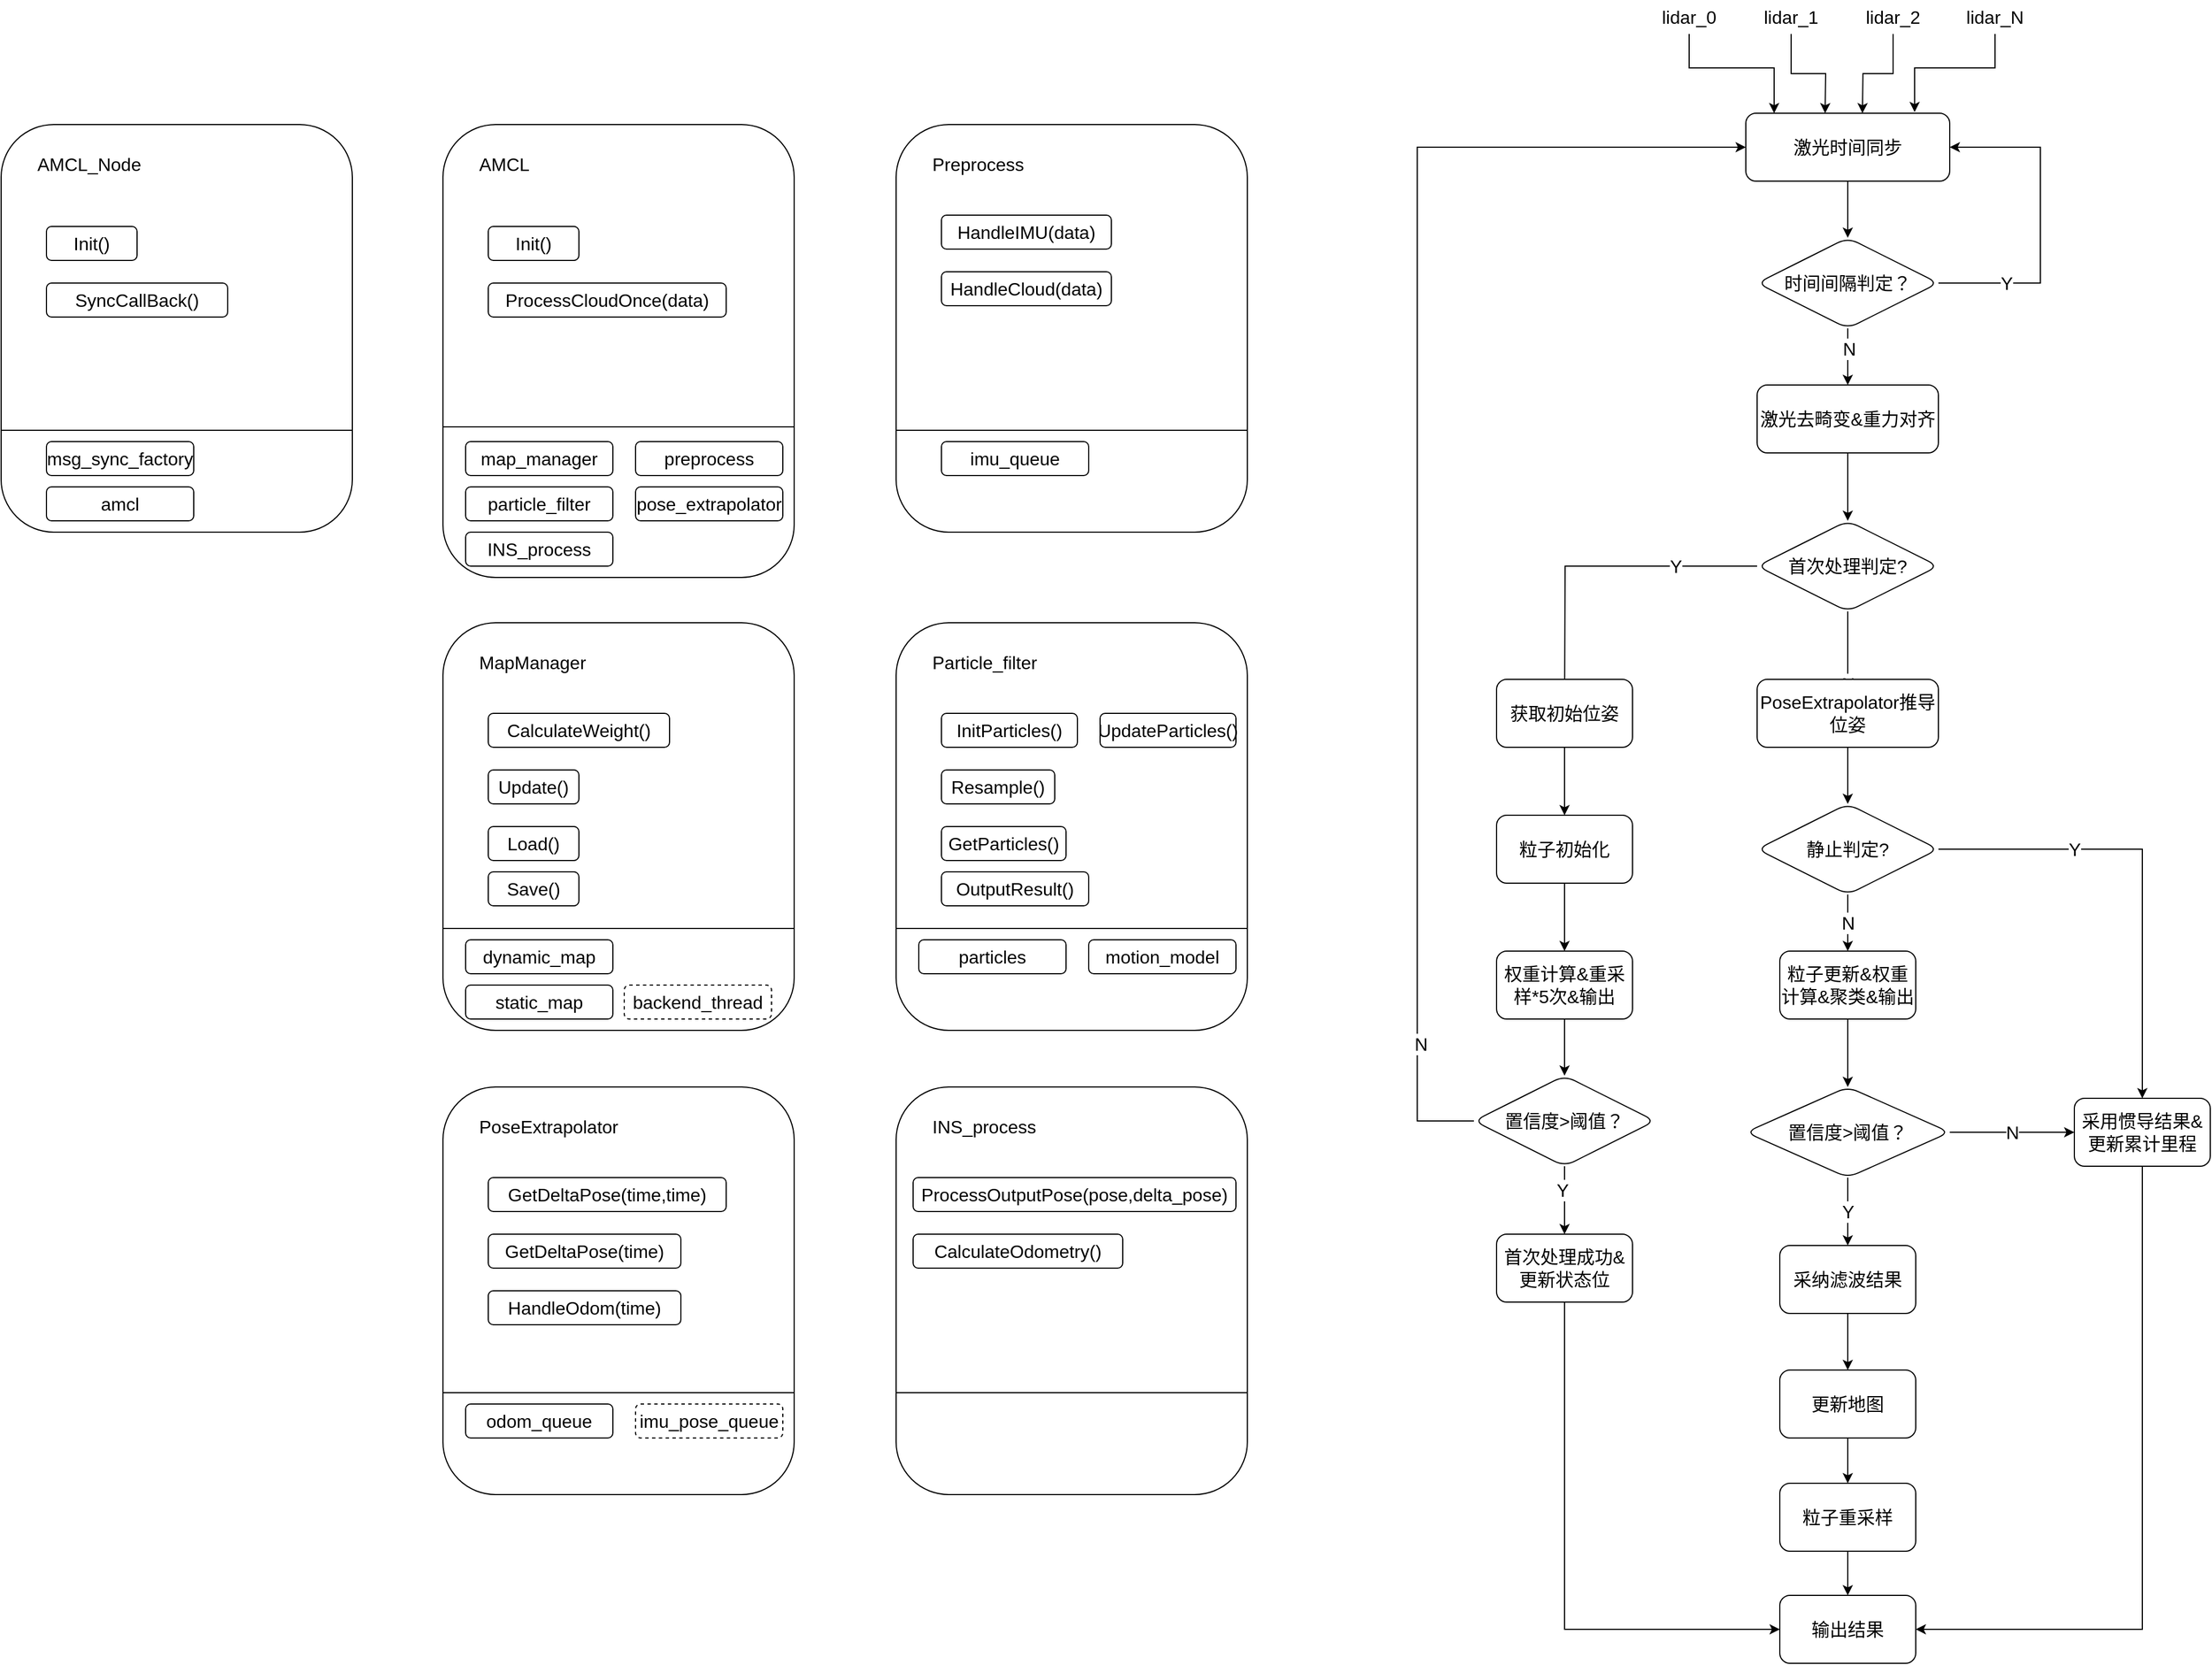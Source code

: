 <mxfile version="20.2.8" type="github">
  <diagram id="vLA9LeoyK69H0D3SBOnJ" name="第 1 页">
    <mxGraphModel dx="4814" dy="1764" grid="1" gridSize="10" guides="1" tooltips="1" connect="1" arrows="1" fold="1" page="1" pageScale="1" pageWidth="827" pageHeight="1169" math="0" shadow="0">
      <root>
        <mxCell id="0" />
        <mxCell id="1" parent="0" />
        <mxCell id="VSq7Juw9Oy_rRh0zbEfc-5" value="" style="edgeStyle=orthogonalEdgeStyle;rounded=0;orthogonalLoop=1;jettySize=auto;html=1;" parent="1" source="GQrafldYf7m0Gzl4z0rZ-1" target="VSq7Juw9Oy_rRh0zbEfc-4" edge="1">
          <mxGeometry relative="1" as="geometry" />
        </mxCell>
        <mxCell id="GQrafldYf7m0Gzl4z0rZ-1" value="&lt;font style=&quot;font-size: 16px;&quot;&gt;激光时间同步&lt;br&gt;&lt;/font&gt;" style="rounded=1;whiteSpace=wrap;html=1;fontSize=16;" parent="1" vertex="1">
          <mxGeometry x="360" y="110" width="180" height="60" as="geometry" />
        </mxCell>
        <mxCell id="GQrafldYf7m0Gzl4z0rZ-6" style="edgeStyle=orthogonalEdgeStyle;rounded=0;orthogonalLoop=1;jettySize=auto;html=1;entryX=0.25;entryY=0;entryDx=0;entryDy=0;fontSize=16;" parent="1" source="GQrafldYf7m0Gzl4z0rZ-2" edge="1">
          <mxGeometry relative="1" as="geometry">
            <mxPoint x="385" y="110" as="targetPoint" />
            <Array as="points">
              <mxPoint x="310" y="70" />
              <mxPoint x="385" y="70" />
            </Array>
          </mxGeometry>
        </mxCell>
        <mxCell id="GQrafldYf7m0Gzl4z0rZ-2" value="lidar_0" style="text;html=1;strokeColor=none;fillColor=none;align=center;verticalAlign=middle;whiteSpace=wrap;rounded=0;fontSize=16;" parent="1" vertex="1">
          <mxGeometry x="280" y="10" width="60" height="30" as="geometry" />
        </mxCell>
        <mxCell id="GQrafldYf7m0Gzl4z0rZ-7" style="edgeStyle=orthogonalEdgeStyle;rounded=0;orthogonalLoop=1;jettySize=auto;html=1;fontSize=16;" parent="1" source="GQrafldYf7m0Gzl4z0rZ-3" edge="1">
          <mxGeometry relative="1" as="geometry">
            <mxPoint x="430" y="110" as="targetPoint" />
          </mxGeometry>
        </mxCell>
        <mxCell id="GQrafldYf7m0Gzl4z0rZ-3" value="lidar_1" style="text;html=1;strokeColor=none;fillColor=none;align=center;verticalAlign=middle;whiteSpace=wrap;rounded=0;fontSize=16;" parent="1" vertex="1">
          <mxGeometry x="370" y="10" width="60" height="30" as="geometry" />
        </mxCell>
        <mxCell id="GQrafldYf7m0Gzl4z0rZ-10" style="edgeStyle=orthogonalEdgeStyle;rounded=0;orthogonalLoop=1;jettySize=auto;html=1;entryX=0.683;entryY=0;entryDx=0;entryDy=0;entryPerimeter=0;fontSize=16;" parent="1" source="GQrafldYf7m0Gzl4z0rZ-4" edge="1">
          <mxGeometry relative="1" as="geometry">
            <mxPoint x="462.94" y="110" as="targetPoint" />
          </mxGeometry>
        </mxCell>
        <mxCell id="GQrafldYf7m0Gzl4z0rZ-4" value="lidar_2" style="text;html=1;strokeColor=none;fillColor=none;align=center;verticalAlign=middle;whiteSpace=wrap;rounded=0;fontSize=16;" parent="1" vertex="1">
          <mxGeometry x="460" y="10" width="60" height="30" as="geometry" />
        </mxCell>
        <mxCell id="GQrafldYf7m0Gzl4z0rZ-11" style="edgeStyle=orthogonalEdgeStyle;rounded=0;orthogonalLoop=1;jettySize=auto;html=1;entryX=0.939;entryY=-0.017;entryDx=0;entryDy=0;entryPerimeter=0;fontSize=16;exitX=0.5;exitY=1;exitDx=0;exitDy=0;" parent="1" source="GQrafldYf7m0Gzl4z0rZ-5" edge="1">
          <mxGeometry relative="1" as="geometry">
            <mxPoint x="509.02" y="108.98" as="targetPoint" />
            <Array as="points">
              <mxPoint x="580" y="70" />
              <mxPoint x="509" y="70" />
            </Array>
          </mxGeometry>
        </mxCell>
        <mxCell id="GQrafldYf7m0Gzl4z0rZ-5" value="lidar_N" style="text;html=1;strokeColor=none;fillColor=none;align=center;verticalAlign=middle;whiteSpace=wrap;rounded=0;fontSize=16;" parent="1" vertex="1">
          <mxGeometry x="550" y="10" width="60" height="30" as="geometry" />
        </mxCell>
        <mxCell id="GQrafldYf7m0Gzl4z0rZ-36" value="" style="edgeStyle=orthogonalEdgeStyle;rounded=0;orthogonalLoop=1;jettySize=auto;html=1;fontSize=16;entryX=0.5;entryY=0;entryDx=0;entryDy=0;" parent="1" source="GQrafldYf7m0Gzl4z0rZ-12" target="VSq7Juw9Oy_rRh0zbEfc-10" edge="1">
          <mxGeometry relative="1" as="geometry" />
        </mxCell>
        <mxCell id="GQrafldYf7m0Gzl4z0rZ-12" value="激光去畸变&amp;amp;重力对齐" style="rounded=1;whiteSpace=wrap;html=1;fontSize=16;" parent="1" vertex="1">
          <mxGeometry x="370" y="350" width="160" height="60" as="geometry" />
        </mxCell>
        <mxCell id="VSq7Juw9Oy_rRh0zbEfc-1" value="" style="edgeStyle=orthogonalEdgeStyle;rounded=0;orthogonalLoop=1;jettySize=auto;html=1;" parent="1" source="GQrafldYf7m0Gzl4z0rZ-17" target="GQrafldYf7m0Gzl4z0rZ-23" edge="1">
          <mxGeometry relative="1" as="geometry" />
        </mxCell>
        <mxCell id="GQrafldYf7m0Gzl4z0rZ-17" value="粒子更新&amp;amp;权重计算&amp;amp;聚类&amp;amp;输出" style="rounded=1;whiteSpace=wrap;html=1;fontSize=16;" parent="1" vertex="1">
          <mxGeometry x="390" y="850" width="120" height="60" as="geometry" />
        </mxCell>
        <mxCell id="VSq7Juw9Oy_rRh0zbEfc-3" value="" style="edgeStyle=orthogonalEdgeStyle;rounded=0;orthogonalLoop=1;jettySize=auto;html=1;" parent="1" source="GQrafldYf7m0Gzl4z0rZ-19" target="GQrafldYf7m0Gzl4z0rZ-31" edge="1">
          <mxGeometry relative="1" as="geometry" />
        </mxCell>
        <mxCell id="GQrafldYf7m0Gzl4z0rZ-19" value="粒子重采样" style="rounded=1;whiteSpace=wrap;html=1;fontSize=16;" parent="1" vertex="1">
          <mxGeometry x="390" y="1320" width="120" height="60" as="geometry" />
        </mxCell>
        <mxCell id="GQrafldYf7m0Gzl4z0rZ-26" value="Y" style="edgeStyle=orthogonalEdgeStyle;rounded=0;orthogonalLoop=1;jettySize=auto;html=1;fontSize=16;" parent="1" source="GQrafldYf7m0Gzl4z0rZ-23" target="GQrafldYf7m0Gzl4z0rZ-25" edge="1">
          <mxGeometry relative="1" as="geometry" />
        </mxCell>
        <mxCell id="GQrafldYf7m0Gzl4z0rZ-28" value="N" style="edgeStyle=orthogonalEdgeStyle;rounded=0;orthogonalLoop=1;jettySize=auto;html=1;fontSize=16;" parent="1" source="GQrafldYf7m0Gzl4z0rZ-23" target="GQrafldYf7m0Gzl4z0rZ-27" edge="1">
          <mxGeometry relative="1" as="geometry" />
        </mxCell>
        <mxCell id="GQrafldYf7m0Gzl4z0rZ-23" value="置信度&amp;gt;阈值？" style="rhombus;whiteSpace=wrap;html=1;fontSize=16;rounded=1;" parent="1" vertex="1">
          <mxGeometry x="360" y="970" width="180" height="80" as="geometry" />
        </mxCell>
        <mxCell id="GQrafldYf7m0Gzl4z0rZ-30" value="" style="edgeStyle=orthogonalEdgeStyle;rounded=0;orthogonalLoop=1;jettySize=auto;html=1;fontSize=16;" parent="1" source="GQrafldYf7m0Gzl4z0rZ-25" target="GQrafldYf7m0Gzl4z0rZ-29" edge="1">
          <mxGeometry relative="1" as="geometry" />
        </mxCell>
        <mxCell id="GQrafldYf7m0Gzl4z0rZ-25" value="采纳滤波结果" style="whiteSpace=wrap;html=1;fontSize=16;rounded=1;" parent="1" vertex="1">
          <mxGeometry x="390" y="1110" width="120" height="60" as="geometry" />
        </mxCell>
        <mxCell id="GQrafldYf7m0Gzl4z0rZ-33" style="edgeStyle=orthogonalEdgeStyle;rounded=0;orthogonalLoop=1;jettySize=auto;html=1;fontSize=16;entryX=1;entryY=0.5;entryDx=0;entryDy=0;" parent="1" source="GQrafldYf7m0Gzl4z0rZ-27" target="GQrafldYf7m0Gzl4z0rZ-31" edge="1">
          <mxGeometry relative="1" as="geometry">
            <Array as="points">
              <mxPoint x="710" y="1449" />
            </Array>
            <mxPoint x="600" y="1490" as="targetPoint" />
          </mxGeometry>
        </mxCell>
        <mxCell id="GQrafldYf7m0Gzl4z0rZ-27" value="采用惯导结果&amp;amp;更新累计里程" style="whiteSpace=wrap;html=1;fontSize=16;rounded=1;" parent="1" vertex="1">
          <mxGeometry x="650" y="980" width="120" height="60" as="geometry" />
        </mxCell>
        <mxCell id="VSq7Juw9Oy_rRh0zbEfc-2" value="" style="edgeStyle=orthogonalEdgeStyle;rounded=0;orthogonalLoop=1;jettySize=auto;html=1;" parent="1" source="GQrafldYf7m0Gzl4z0rZ-29" target="GQrafldYf7m0Gzl4z0rZ-19" edge="1">
          <mxGeometry relative="1" as="geometry" />
        </mxCell>
        <mxCell id="GQrafldYf7m0Gzl4z0rZ-29" value="更新地图" style="whiteSpace=wrap;html=1;fontSize=16;rounded=1;" parent="1" vertex="1">
          <mxGeometry x="390" y="1220" width="120" height="60" as="geometry" />
        </mxCell>
        <mxCell id="GQrafldYf7m0Gzl4z0rZ-31" value="输出结果" style="whiteSpace=wrap;html=1;fontSize=16;rounded=1;" parent="1" vertex="1">
          <mxGeometry x="390" y="1419" width="120" height="60" as="geometry" />
        </mxCell>
        <mxCell id="GQrafldYf7m0Gzl4z0rZ-37" value="N" style="edgeStyle=orthogonalEdgeStyle;rounded=0;orthogonalLoop=1;jettySize=auto;html=1;fontSize=16;" parent="1" source="GQrafldYf7m0Gzl4z0rZ-35" target="GQrafldYf7m0Gzl4z0rZ-17" edge="1">
          <mxGeometry relative="1" as="geometry" />
        </mxCell>
        <mxCell id="GQrafldYf7m0Gzl4z0rZ-38" value="Y" style="edgeStyle=orthogonalEdgeStyle;rounded=0;orthogonalLoop=1;jettySize=auto;html=1;entryX=0.5;entryY=0;entryDx=0;entryDy=0;fontSize=16;exitX=1;exitY=0.5;exitDx=0;exitDy=0;" parent="1" source="GQrafldYf7m0Gzl4z0rZ-35" target="GQrafldYf7m0Gzl4z0rZ-27" edge="1">
          <mxGeometry x="-0.4" relative="1" as="geometry">
            <Array as="points">
              <mxPoint x="710" y="760" />
            </Array>
            <mxPoint as="offset" />
          </mxGeometry>
        </mxCell>
        <mxCell id="GQrafldYf7m0Gzl4z0rZ-35" value="静止判定?" style="rhombus;whiteSpace=wrap;html=1;fontSize=16;rounded=1;" parent="1" vertex="1">
          <mxGeometry x="370" y="720" width="160" height="80" as="geometry" />
        </mxCell>
        <mxCell id="VSq7Juw9Oy_rRh0zbEfc-6" style="edgeStyle=orthogonalEdgeStyle;rounded=0;orthogonalLoop=1;jettySize=auto;html=1;entryX=1;entryY=0.5;entryDx=0;entryDy=0;exitX=1;exitY=0.5;exitDx=0;exitDy=0;" parent="1" source="VSq7Juw9Oy_rRh0zbEfc-4" target="GQrafldYf7m0Gzl4z0rZ-1" edge="1">
          <mxGeometry relative="1" as="geometry">
            <mxPoint x="610" y="260" as="targetPoint" />
            <Array as="points">
              <mxPoint x="620" y="260" />
              <mxPoint x="620" y="140" />
            </Array>
          </mxGeometry>
        </mxCell>
        <mxCell id="VSq7Juw9Oy_rRh0zbEfc-7" value="Y" style="edgeLabel;html=1;align=center;verticalAlign=middle;resizable=0;points=[];fontSize=16;" parent="VSq7Juw9Oy_rRh0zbEfc-6" vertex="1" connectable="0">
          <mxGeometry x="-0.267" y="-1" relative="1" as="geometry">
            <mxPoint x="-31" y="16" as="offset" />
          </mxGeometry>
        </mxCell>
        <mxCell id="VSq7Juw9Oy_rRh0zbEfc-8" value="" style="edgeStyle=orthogonalEdgeStyle;rounded=0;orthogonalLoop=1;jettySize=auto;html=1;fontSize=16;" parent="1" source="VSq7Juw9Oy_rRh0zbEfc-4" target="GQrafldYf7m0Gzl4z0rZ-12" edge="1">
          <mxGeometry relative="1" as="geometry" />
        </mxCell>
        <mxCell id="VSq7Juw9Oy_rRh0zbEfc-9" value="N" style="edgeLabel;html=1;align=center;verticalAlign=middle;resizable=0;points=[];fontSize=16;" parent="VSq7Juw9Oy_rRh0zbEfc-8" vertex="1" connectable="0">
          <mxGeometry x="-0.296" y="1" relative="1" as="geometry">
            <mxPoint as="offset" />
          </mxGeometry>
        </mxCell>
        <mxCell id="VSq7Juw9Oy_rRh0zbEfc-4" value="时间间隔判定？" style="rhombus;whiteSpace=wrap;html=1;fontSize=16;rounded=1;" parent="1" vertex="1">
          <mxGeometry x="370" y="220" width="160" height="80" as="geometry" />
        </mxCell>
        <mxCell id="VSq7Juw9Oy_rRh0zbEfc-13" style="edgeStyle=orthogonalEdgeStyle;rounded=0;orthogonalLoop=1;jettySize=auto;html=1;fontSize=16;" parent="1" source="VSq7Juw9Oy_rRh0zbEfc-10" edge="1">
          <mxGeometry relative="1" as="geometry">
            <mxPoint x="200.0" y="640" as="targetPoint" />
          </mxGeometry>
        </mxCell>
        <mxCell id="VSq7Juw9Oy_rRh0zbEfc-16" value="Y" style="edgeLabel;html=1;align=center;verticalAlign=middle;resizable=0;points=[];fontSize=16;" parent="VSq7Juw9Oy_rRh0zbEfc-13" vertex="1" connectable="0">
          <mxGeometry x="-0.52" relative="1" as="geometry">
            <mxPoint as="offset" />
          </mxGeometry>
        </mxCell>
        <mxCell id="VSq7Juw9Oy_rRh0zbEfc-14" value="" style="edgeStyle=orthogonalEdgeStyle;rounded=0;orthogonalLoop=1;jettySize=auto;html=1;fontSize=16;" parent="1" source="VSq7Juw9Oy_rRh0zbEfc-10" target="GQrafldYf7m0Gzl4z0rZ-35" edge="1">
          <mxGeometry relative="1" as="geometry" />
        </mxCell>
        <mxCell id="VSq7Juw9Oy_rRh0zbEfc-15" value="N" style="edgeLabel;html=1;align=center;verticalAlign=middle;resizable=0;points=[];fontSize=16;" parent="VSq7Juw9Oy_rRh0zbEfc-14" vertex="1" connectable="0">
          <mxGeometry x="-0.246" relative="1" as="geometry">
            <mxPoint as="offset" />
          </mxGeometry>
        </mxCell>
        <mxCell id="VSq7Juw9Oy_rRh0zbEfc-10" value="首次处理判定?" style="rhombus;whiteSpace=wrap;html=1;fontSize=16;rounded=1;" parent="1" vertex="1">
          <mxGeometry x="370" y="470" width="160" height="80" as="geometry" />
        </mxCell>
        <mxCell id="VSq7Juw9Oy_rRh0zbEfc-19" value="" style="edgeStyle=orthogonalEdgeStyle;rounded=0;orthogonalLoop=1;jettySize=auto;html=1;fontSize=16;" parent="1" source="VSq7Juw9Oy_rRh0zbEfc-17" target="VSq7Juw9Oy_rRh0zbEfc-18" edge="1">
          <mxGeometry relative="1" as="geometry" />
        </mxCell>
        <mxCell id="VSq7Juw9Oy_rRh0zbEfc-17" value="获取初始位姿" style="rounded=1;whiteSpace=wrap;html=1;fontSize=16;" parent="1" vertex="1">
          <mxGeometry x="140" y="610" width="120" height="60" as="geometry" />
        </mxCell>
        <mxCell id="VSq7Juw9Oy_rRh0zbEfc-21" value="" style="edgeStyle=orthogonalEdgeStyle;rounded=0;orthogonalLoop=1;jettySize=auto;html=1;fontSize=16;" parent="1" source="VSq7Juw9Oy_rRh0zbEfc-18" target="VSq7Juw9Oy_rRh0zbEfc-20" edge="1">
          <mxGeometry relative="1" as="geometry" />
        </mxCell>
        <mxCell id="VSq7Juw9Oy_rRh0zbEfc-18" value="粒子初始化" style="rounded=1;whiteSpace=wrap;html=1;fontSize=16;" parent="1" vertex="1">
          <mxGeometry x="140" y="730" width="120" height="60" as="geometry" />
        </mxCell>
        <mxCell id="VSq7Juw9Oy_rRh0zbEfc-23" value="" style="edgeStyle=orthogonalEdgeStyle;rounded=0;orthogonalLoop=1;jettySize=auto;html=1;fontSize=16;" parent="1" source="VSq7Juw9Oy_rRh0zbEfc-20" target="VSq7Juw9Oy_rRh0zbEfc-22" edge="1">
          <mxGeometry relative="1" as="geometry" />
        </mxCell>
        <mxCell id="VSq7Juw9Oy_rRh0zbEfc-20" value="权重计算&amp;amp;重采样*5次&amp;amp;输出" style="rounded=1;whiteSpace=wrap;html=1;fontSize=16;" parent="1" vertex="1">
          <mxGeometry x="140" y="850" width="120" height="60" as="geometry" />
        </mxCell>
        <mxCell id="VSq7Juw9Oy_rRh0zbEfc-26" value="" style="edgeStyle=orthogonalEdgeStyle;rounded=0;orthogonalLoop=1;jettySize=auto;html=1;fontSize=16;" parent="1" source="VSq7Juw9Oy_rRh0zbEfc-22" target="VSq7Juw9Oy_rRh0zbEfc-25" edge="1">
          <mxGeometry relative="1" as="geometry" />
        </mxCell>
        <mxCell id="VSq7Juw9Oy_rRh0zbEfc-28" value="Y" style="edgeLabel;html=1;align=center;verticalAlign=middle;resizable=0;points=[];fontSize=16;" parent="VSq7Juw9Oy_rRh0zbEfc-26" vertex="1" connectable="0">
          <mxGeometry x="-0.294" y="-2" relative="1" as="geometry">
            <mxPoint as="offset" />
          </mxGeometry>
        </mxCell>
        <mxCell id="VSq7Juw9Oy_rRh0zbEfc-29" style="edgeStyle=orthogonalEdgeStyle;rounded=0;orthogonalLoop=1;jettySize=auto;html=1;entryX=0;entryY=0.5;entryDx=0;entryDy=0;fontSize=16;" parent="1" source="VSq7Juw9Oy_rRh0zbEfc-22" target="GQrafldYf7m0Gzl4z0rZ-1" edge="1">
          <mxGeometry relative="1" as="geometry">
            <Array as="points">
              <mxPoint x="70" y="1000" />
              <mxPoint x="70" y="140" />
            </Array>
          </mxGeometry>
        </mxCell>
        <mxCell id="VSq7Juw9Oy_rRh0zbEfc-30" value="N" style="edgeLabel;html=1;align=center;verticalAlign=middle;resizable=0;points=[];fontSize=16;" parent="VSq7Juw9Oy_rRh0zbEfc-29" vertex="1" connectable="0">
          <mxGeometry x="-0.803" y="-3" relative="1" as="geometry">
            <mxPoint as="offset" />
          </mxGeometry>
        </mxCell>
        <mxCell id="VSq7Juw9Oy_rRh0zbEfc-22" value="置信度&amp;gt;阈值？" style="rhombus;whiteSpace=wrap;html=1;fontSize=16;rounded=1;" parent="1" vertex="1">
          <mxGeometry x="120" y="960" width="160" height="80" as="geometry" />
        </mxCell>
        <mxCell id="VSq7Juw9Oy_rRh0zbEfc-27" style="edgeStyle=orthogonalEdgeStyle;rounded=0;orthogonalLoop=1;jettySize=auto;html=1;entryX=0;entryY=0.5;entryDx=0;entryDy=0;fontSize=16;" parent="1" source="VSq7Juw9Oy_rRh0zbEfc-25" target="GQrafldYf7m0Gzl4z0rZ-31" edge="1">
          <mxGeometry relative="1" as="geometry">
            <Array as="points">
              <mxPoint x="200" y="1449" />
            </Array>
          </mxGeometry>
        </mxCell>
        <mxCell id="VSq7Juw9Oy_rRh0zbEfc-25" value="首次处理成功&amp;amp;更新状态位" style="whiteSpace=wrap;html=1;fontSize=16;rounded=1;" parent="1" vertex="1">
          <mxGeometry x="140" y="1100" width="120" height="60" as="geometry" />
        </mxCell>
        <mxCell id="VSq7Juw9Oy_rRh0zbEfc-33" value="PoseExtrapolator推导位姿" style="rounded=1;whiteSpace=wrap;html=1;fontSize=16;" parent="1" vertex="1">
          <mxGeometry x="370" y="610" width="160" height="60" as="geometry" />
        </mxCell>
        <mxCell id="ih4_4jtUV-2hC5M61OYv-1" value="" style="rounded=1;whiteSpace=wrap;html=1;align=left;verticalAlign=top;fillColor=none;" vertex="1" parent="1">
          <mxGeometry x="-1180" y="120" width="310" height="360" as="geometry" />
        </mxCell>
        <mxCell id="ih4_4jtUV-2hC5M61OYv-2" value="" style="rounded=1;whiteSpace=wrap;html=1;align=left;verticalAlign=top;fillColor=none;" vertex="1" parent="1">
          <mxGeometry x="-790" y="120" width="310" height="400" as="geometry" />
        </mxCell>
        <mxCell id="ih4_4jtUV-2hC5M61OYv-3" value="AMCL" style="text;html=1;strokeColor=none;fillColor=none;align=left;verticalAlign=middle;whiteSpace=wrap;rounded=0;fontSize=16;" vertex="1" parent="1">
          <mxGeometry x="-760" y="140" width="110" height="30" as="geometry" />
        </mxCell>
        <mxCell id="ih4_4jtUV-2hC5M61OYv-4" value="Init()" style="rounded=1;whiteSpace=wrap;html=1;fontSize=16;fillColor=none;" vertex="1" parent="1">
          <mxGeometry x="-750" y="210" width="80" height="30" as="geometry" />
        </mxCell>
        <mxCell id="ih4_4jtUV-2hC5M61OYv-5" value="ProcessCloudOnce(data)" style="rounded=1;whiteSpace=wrap;html=1;fontSize=16;fillColor=none;" vertex="1" parent="1">
          <mxGeometry x="-750" y="260" width="210" height="30" as="geometry" />
        </mxCell>
        <mxCell id="ih4_4jtUV-2hC5M61OYv-6" value="" style="endArrow=none;html=1;rounded=0;fontSize=16;entryX=1;entryY=0.75;entryDx=0;entryDy=0;exitX=0;exitY=0.75;exitDx=0;exitDy=0;" edge="1" parent="1">
          <mxGeometry width="50" height="50" relative="1" as="geometry">
            <mxPoint x="-790" y="387" as="sourcePoint" />
            <mxPoint x="-480" y="387" as="targetPoint" />
          </mxGeometry>
        </mxCell>
        <mxCell id="ih4_4jtUV-2hC5M61OYv-7" value="" style="rounded=1;whiteSpace=wrap;html=1;align=left;verticalAlign=top;fillColor=none;" vertex="1" parent="1">
          <mxGeometry x="-790" y="560" width="310" height="360" as="geometry" />
        </mxCell>
        <mxCell id="ih4_4jtUV-2hC5M61OYv-8" value="MapManager" style="text;html=1;strokeColor=none;fillColor=none;align=left;verticalAlign=middle;whiteSpace=wrap;rounded=0;fontSize=16;" vertex="1" parent="1">
          <mxGeometry x="-760" y="580" width="110" height="30" as="geometry" />
        </mxCell>
        <mxCell id="ih4_4jtUV-2hC5M61OYv-9" value="CalculateWeight()" style="rounded=1;whiteSpace=wrap;html=1;fontSize=16;fillColor=none;" vertex="1" parent="1">
          <mxGeometry x="-750" y="640" width="160" height="30" as="geometry" />
        </mxCell>
        <mxCell id="ih4_4jtUV-2hC5M61OYv-10" value="Update()" style="rounded=1;whiteSpace=wrap;html=1;fontSize=16;fillColor=none;" vertex="1" parent="1">
          <mxGeometry x="-750" y="690" width="80" height="30" as="geometry" />
        </mxCell>
        <mxCell id="ih4_4jtUV-2hC5M61OYv-11" value="" style="endArrow=none;html=1;rounded=0;fontSize=16;entryX=1;entryY=0.75;entryDx=0;entryDy=0;exitX=0;exitY=0.75;exitDx=0;exitDy=0;" edge="1" parent="1" source="ih4_4jtUV-2hC5M61OYv-7" target="ih4_4jtUV-2hC5M61OYv-7">
          <mxGeometry width="50" height="50" relative="1" as="geometry">
            <mxPoint x="-760" y="800" as="sourcePoint" />
            <mxPoint x="-740" y="750" as="targetPoint" />
          </mxGeometry>
        </mxCell>
        <mxCell id="ih4_4jtUV-2hC5M61OYv-12" value="dynamic_map" style="rounded=1;whiteSpace=wrap;html=1;fontSize=16;fillColor=none;" vertex="1" parent="1">
          <mxGeometry x="-770" y="840" width="130" height="30" as="geometry" />
        </mxCell>
        <mxCell id="ih4_4jtUV-2hC5M61OYv-13" value="static_map" style="rounded=1;whiteSpace=wrap;html=1;fontSize=16;fillColor=none;" vertex="1" parent="1">
          <mxGeometry x="-770" y="880" width="130" height="30" as="geometry" />
        </mxCell>
        <mxCell id="ih4_4jtUV-2hC5M61OYv-14" value="Load()" style="rounded=1;whiteSpace=wrap;html=1;fontSize=16;fillColor=none;" vertex="1" parent="1">
          <mxGeometry x="-750" y="740" width="80" height="30" as="geometry" />
        </mxCell>
        <mxCell id="ih4_4jtUV-2hC5M61OYv-15" value="Save()" style="rounded=1;whiteSpace=wrap;html=1;fontSize=16;fillColor=none;" vertex="1" parent="1">
          <mxGeometry x="-750" y="780" width="80" height="30" as="geometry" />
        </mxCell>
        <mxCell id="ih4_4jtUV-2hC5M61OYv-16" value="" style="rounded=1;whiteSpace=wrap;html=1;align=left;verticalAlign=top;fillColor=none;" vertex="1" parent="1">
          <mxGeometry x="-390" y="120" width="310" height="360" as="geometry" />
        </mxCell>
        <mxCell id="ih4_4jtUV-2hC5M61OYv-17" value="Preprocess" style="text;html=1;strokeColor=none;fillColor=none;align=left;verticalAlign=middle;whiteSpace=wrap;rounded=0;fontSize=16;" vertex="1" parent="1">
          <mxGeometry x="-360" y="140" width="110" height="30" as="geometry" />
        </mxCell>
        <mxCell id="ih4_4jtUV-2hC5M61OYv-18" value="" style="endArrow=none;html=1;rounded=0;fontSize=16;entryX=1;entryY=0.75;entryDx=0;entryDy=0;exitX=0;exitY=0.75;exitDx=0;exitDy=0;" edge="1" parent="1" source="ih4_4jtUV-2hC5M61OYv-16" target="ih4_4jtUV-2hC5M61OYv-16">
          <mxGeometry width="50" height="50" relative="1" as="geometry">
            <mxPoint x="-360" y="360" as="sourcePoint" />
            <mxPoint x="-340" y="310" as="targetPoint" />
          </mxGeometry>
        </mxCell>
        <mxCell id="ih4_4jtUV-2hC5M61OYv-19" value="msg_sync_factory" style="rounded=1;whiteSpace=wrap;html=1;fontSize=16;fillColor=none;" vertex="1" parent="1">
          <mxGeometry x="-1140" y="400" width="130" height="30" as="geometry" />
        </mxCell>
        <mxCell id="ih4_4jtUV-2hC5M61OYv-20" value="imu_queue" style="rounded=1;whiteSpace=wrap;html=1;fontSize=16;fillColor=none;" vertex="1" parent="1">
          <mxGeometry x="-350" y="400" width="130" height="30" as="geometry" />
        </mxCell>
        <mxCell id="ih4_4jtUV-2hC5M61OYv-21" value="AMCL_Node" style="text;html=1;strokeColor=none;fillColor=none;align=left;verticalAlign=middle;whiteSpace=wrap;rounded=0;fontSize=16;" vertex="1" parent="1">
          <mxGeometry x="-1150" y="140" width="110" height="30" as="geometry" />
        </mxCell>
        <mxCell id="ih4_4jtUV-2hC5M61OYv-22" value="Init()" style="rounded=1;whiteSpace=wrap;html=1;fontSize=16;fillColor=none;" vertex="1" parent="1">
          <mxGeometry x="-1140" y="210" width="80" height="30" as="geometry" />
        </mxCell>
        <mxCell id="ih4_4jtUV-2hC5M61OYv-23" value="" style="endArrow=none;html=1;rounded=0;fontSize=16;entryX=1;entryY=0.75;entryDx=0;entryDy=0;exitX=0;exitY=0.75;exitDx=0;exitDy=0;" edge="1" parent="1" source="ih4_4jtUV-2hC5M61OYv-1" target="ih4_4jtUV-2hC5M61OYv-1">
          <mxGeometry width="50" height="50" relative="1" as="geometry">
            <mxPoint x="-1150" y="360" as="sourcePoint" />
            <mxPoint x="-1130" y="310" as="targetPoint" />
          </mxGeometry>
        </mxCell>
        <mxCell id="ih4_4jtUV-2hC5M61OYv-24" value="amcl" style="rounded=1;whiteSpace=wrap;html=1;fontSize=16;fillColor=none;" vertex="1" parent="1">
          <mxGeometry x="-1140" y="440" width="130" height="30" as="geometry" />
        </mxCell>
        <mxCell id="ih4_4jtUV-2hC5M61OYv-25" value="SyncCallBack()" style="rounded=1;whiteSpace=wrap;html=1;fontSize=16;fillColor=none;" vertex="1" parent="1">
          <mxGeometry x="-1140" y="260" width="160" height="30" as="geometry" />
        </mxCell>
        <mxCell id="ih4_4jtUV-2hC5M61OYv-26" value="HandleIMU(data)" style="rounded=1;whiteSpace=wrap;html=1;fontSize=16;fillColor=none;" vertex="1" parent="1">
          <mxGeometry x="-350" y="200" width="150" height="30" as="geometry" />
        </mxCell>
        <mxCell id="ih4_4jtUV-2hC5M61OYv-27" value="HandleCloud(data)" style="rounded=1;whiteSpace=wrap;html=1;fontSize=16;fillColor=none;" vertex="1" parent="1">
          <mxGeometry x="-350" y="250" width="150" height="30" as="geometry" />
        </mxCell>
        <mxCell id="ih4_4jtUV-2hC5M61OYv-28" value="map_manager" style="rounded=1;whiteSpace=wrap;html=1;fontSize=16;fillColor=none;" vertex="1" parent="1">
          <mxGeometry x="-770" y="400" width="130" height="30" as="geometry" />
        </mxCell>
        <mxCell id="ih4_4jtUV-2hC5M61OYv-29" value="preprocess" style="rounded=1;whiteSpace=wrap;html=1;fontSize=16;fillColor=none;" vertex="1" parent="1">
          <mxGeometry x="-620" y="400" width="130" height="30" as="geometry" />
        </mxCell>
        <mxCell id="ih4_4jtUV-2hC5M61OYv-30" value="particle_filter" style="rounded=1;whiteSpace=wrap;html=1;fontSize=16;fillColor=none;" vertex="1" parent="1">
          <mxGeometry x="-770" y="440" width="130" height="30" as="geometry" />
        </mxCell>
        <mxCell id="ih4_4jtUV-2hC5M61OYv-31" value="pose_extrapolator" style="rounded=1;whiteSpace=wrap;html=1;fontSize=16;fillColor=none;" vertex="1" parent="1">
          <mxGeometry x="-620" y="440" width="130" height="30" as="geometry" />
        </mxCell>
        <mxCell id="ih4_4jtUV-2hC5M61OYv-32" value="INS_process" style="rounded=1;whiteSpace=wrap;html=1;fontSize=16;fillColor=none;" vertex="1" parent="1">
          <mxGeometry x="-770" y="480" width="130" height="30" as="geometry" />
        </mxCell>
        <mxCell id="ih4_4jtUV-2hC5M61OYv-33" value="backend_thread" style="rounded=1;whiteSpace=wrap;html=1;fontSize=16;fillColor=none;dashed=1;" vertex="1" parent="1">
          <mxGeometry x="-630" y="880" width="130" height="30" as="geometry" />
        </mxCell>
        <mxCell id="ih4_4jtUV-2hC5M61OYv-34" value="" style="rounded=1;whiteSpace=wrap;html=1;align=left;verticalAlign=top;fillColor=none;" vertex="1" parent="1">
          <mxGeometry x="-390" y="560" width="310" height="360" as="geometry" />
        </mxCell>
        <mxCell id="ih4_4jtUV-2hC5M61OYv-35" value="Particle_filter" style="text;html=1;strokeColor=none;fillColor=none;align=left;verticalAlign=middle;whiteSpace=wrap;rounded=0;fontSize=16;" vertex="1" parent="1">
          <mxGeometry x="-360" y="580" width="110" height="30" as="geometry" />
        </mxCell>
        <mxCell id="ih4_4jtUV-2hC5M61OYv-36" value="InitParticles()" style="rounded=1;whiteSpace=wrap;html=1;fontSize=16;fillColor=none;" vertex="1" parent="1">
          <mxGeometry x="-350" y="640" width="120" height="30" as="geometry" />
        </mxCell>
        <mxCell id="ih4_4jtUV-2hC5M61OYv-37" value="Resample()" style="rounded=1;whiteSpace=wrap;html=1;fontSize=16;fillColor=none;" vertex="1" parent="1">
          <mxGeometry x="-350" y="690" width="100" height="30" as="geometry" />
        </mxCell>
        <mxCell id="ih4_4jtUV-2hC5M61OYv-38" value="" style="endArrow=none;html=1;rounded=0;fontSize=16;entryX=1;entryY=0.75;entryDx=0;entryDy=0;exitX=0;exitY=0.75;exitDx=0;exitDy=0;" edge="1" parent="1" source="ih4_4jtUV-2hC5M61OYv-34" target="ih4_4jtUV-2hC5M61OYv-34">
          <mxGeometry width="50" height="50" relative="1" as="geometry">
            <mxPoint x="-360" y="800" as="sourcePoint" />
            <mxPoint x="-340" y="750" as="targetPoint" />
          </mxGeometry>
        </mxCell>
        <mxCell id="ih4_4jtUV-2hC5M61OYv-39" value="particles" style="rounded=1;whiteSpace=wrap;html=1;fontSize=16;fillColor=none;" vertex="1" parent="1">
          <mxGeometry x="-370" y="840" width="130" height="30" as="geometry" />
        </mxCell>
        <mxCell id="ih4_4jtUV-2hC5M61OYv-40" value="GetParticles()" style="rounded=1;whiteSpace=wrap;html=1;fontSize=16;fillColor=none;" vertex="1" parent="1">
          <mxGeometry x="-350" y="740" width="110" height="30" as="geometry" />
        </mxCell>
        <mxCell id="ih4_4jtUV-2hC5M61OYv-41" value="OutputResult()" style="rounded=1;whiteSpace=wrap;html=1;fontSize=16;fillColor=none;" vertex="1" parent="1">
          <mxGeometry x="-350" y="780" width="130" height="30" as="geometry" />
        </mxCell>
        <mxCell id="ih4_4jtUV-2hC5M61OYv-42" value="UpdateParticles()" style="rounded=1;whiteSpace=wrap;html=1;fontSize=16;fillColor=none;" vertex="1" parent="1">
          <mxGeometry x="-210" y="640" width="120" height="30" as="geometry" />
        </mxCell>
        <mxCell id="ih4_4jtUV-2hC5M61OYv-43" value="motion_model" style="rounded=1;whiteSpace=wrap;html=1;fontSize=16;fillColor=none;" vertex="1" parent="1">
          <mxGeometry x="-220" y="840" width="130" height="30" as="geometry" />
        </mxCell>
        <mxCell id="ih4_4jtUV-2hC5M61OYv-44" value="" style="rounded=1;whiteSpace=wrap;html=1;align=left;verticalAlign=top;fillColor=none;" vertex="1" parent="1">
          <mxGeometry x="-790" y="970" width="310" height="360" as="geometry" />
        </mxCell>
        <mxCell id="ih4_4jtUV-2hC5M61OYv-45" value="PoseExtrapolator" style="text;html=1;strokeColor=none;fillColor=none;align=left;verticalAlign=middle;whiteSpace=wrap;rounded=0;fontSize=16;" vertex="1" parent="1">
          <mxGeometry x="-760" y="990" width="110" height="30" as="geometry" />
        </mxCell>
        <mxCell id="ih4_4jtUV-2hC5M61OYv-46" value="GetDeltaPose(time)" style="rounded=1;whiteSpace=wrap;html=1;fontSize=16;fillColor=none;" vertex="1" parent="1">
          <mxGeometry x="-750" y="1100" width="170" height="30" as="geometry" />
        </mxCell>
        <mxCell id="ih4_4jtUV-2hC5M61OYv-47" value="" style="endArrow=none;html=1;rounded=0;fontSize=16;entryX=1;entryY=0.75;entryDx=0;entryDy=0;exitX=0;exitY=0.75;exitDx=0;exitDy=0;" edge="1" parent="1" source="ih4_4jtUV-2hC5M61OYv-44" target="ih4_4jtUV-2hC5M61OYv-44">
          <mxGeometry width="50" height="50" relative="1" as="geometry">
            <mxPoint x="-760" y="1210" as="sourcePoint" />
            <mxPoint x="-740" y="1160" as="targetPoint" />
          </mxGeometry>
        </mxCell>
        <mxCell id="ih4_4jtUV-2hC5M61OYv-48" value="odom_queue" style="rounded=1;whiteSpace=wrap;html=1;fontSize=16;fillColor=none;" vertex="1" parent="1">
          <mxGeometry x="-770" y="1250" width="130" height="30" as="geometry" />
        </mxCell>
        <mxCell id="ih4_4jtUV-2hC5M61OYv-49" value="imu_pose_queue" style="rounded=1;whiteSpace=wrap;html=1;fontSize=16;fillColor=none;dashed=1;" vertex="1" parent="1">
          <mxGeometry x="-620" y="1250" width="130" height="30" as="geometry" />
        </mxCell>
        <mxCell id="ih4_4jtUV-2hC5M61OYv-50" value="GetDeltaPose(time,time)" style="rounded=1;whiteSpace=wrap;html=1;fontSize=16;fillColor=none;" vertex="1" parent="1">
          <mxGeometry x="-750" y="1050" width="210" height="30" as="geometry" />
        </mxCell>
        <mxCell id="ih4_4jtUV-2hC5M61OYv-51" value="HandleOdom(time)" style="rounded=1;whiteSpace=wrap;html=1;fontSize=16;fillColor=none;" vertex="1" parent="1">
          <mxGeometry x="-750" y="1150" width="170" height="30" as="geometry" />
        </mxCell>
        <mxCell id="ih4_4jtUV-2hC5M61OYv-52" value="" style="rounded=1;whiteSpace=wrap;html=1;align=left;verticalAlign=top;fillColor=none;" vertex="1" parent="1">
          <mxGeometry x="-390" y="970" width="310" height="360" as="geometry" />
        </mxCell>
        <mxCell id="ih4_4jtUV-2hC5M61OYv-53" value="INS_process" style="text;html=1;strokeColor=none;fillColor=none;align=left;verticalAlign=middle;whiteSpace=wrap;rounded=0;fontSize=16;" vertex="1" parent="1">
          <mxGeometry x="-360" y="990" width="110" height="30" as="geometry" />
        </mxCell>
        <mxCell id="ih4_4jtUV-2hC5M61OYv-54" value="" style="endArrow=none;html=1;rounded=0;fontSize=16;entryX=1;entryY=0.75;entryDx=0;entryDy=0;exitX=0;exitY=0.75;exitDx=0;exitDy=0;" edge="1" parent="1" source="ih4_4jtUV-2hC5M61OYv-52" target="ih4_4jtUV-2hC5M61OYv-52">
          <mxGeometry width="50" height="50" relative="1" as="geometry">
            <mxPoint x="-360" y="1210" as="sourcePoint" />
            <mxPoint x="-340" y="1160" as="targetPoint" />
          </mxGeometry>
        </mxCell>
        <mxCell id="ih4_4jtUV-2hC5M61OYv-55" value="ProcessOutputPose(pose,delta_pose)" style="rounded=1;whiteSpace=wrap;html=1;fontSize=16;fillColor=none;" vertex="1" parent="1">
          <mxGeometry x="-375" y="1050" width="285" height="30" as="geometry" />
        </mxCell>
        <mxCell id="ih4_4jtUV-2hC5M61OYv-56" value="CalculateOdometry()" style="rounded=1;whiteSpace=wrap;html=1;fontSize=16;fillColor=none;" vertex="1" parent="1">
          <mxGeometry x="-375" y="1100" width="185" height="30" as="geometry" />
        </mxCell>
      </root>
    </mxGraphModel>
  </diagram>
</mxfile>
